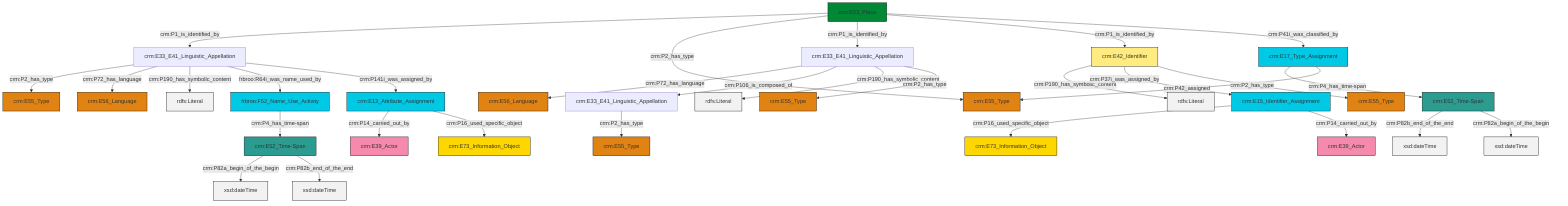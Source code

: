 graph TD
classDef Literal fill:#f2f2f2,stroke:#000000;
classDef CRM_Entity fill:#FFFFFF,stroke:#000000;
classDef Temporal_Entity fill:#00C9E6, stroke:#000000;
classDef Type fill:#E18312, stroke:#000000;
classDef Time-Span fill:#2C9C91, stroke:#000000;
classDef Appellation fill:#FFEB7F, stroke:#000000;
classDef Place fill:#008836, stroke:#000000;
classDef Persistent_Item fill:#B266B2, stroke:#000000;
classDef Conceptual_Object fill:#FFD700, stroke:#000000;
classDef Physical_Thing fill:#D2B48C, stroke:#000000;
classDef Actor fill:#f58aad, stroke:#000000;
classDef PC_Classes fill:#4ce600, stroke:#000000;
classDef Multi fill:#cccccc,stroke:#000000;

0["crm:E33_E41_Linguistic_Appellation"]:::Default -->|crm:P72_has_language| 1["crm:E56_Language"]:::Type
4["crm:E13_Attribute_Assignment"]:::Temporal_Entity -->|crm:P14_carried_out_by| 5["crm:E39_Actor"]:::Actor
6["crm:E42_Identifier"]:::Appellation -->|crm:P190_has_symbolic_content| 7[rdfs:Literal]:::Literal
12["crm:E33_E41_Linguistic_Appellation"]:::Default -->|crm:P2_has_type| 13["crm:E55_Type"]:::Type
14["crm:E53_Place"]:::Place -->|crm:P1_is_identified_by| 12["crm:E33_E41_Linguistic_Appellation"]:::Default
15["frbroo:F52_Name_Use_Activity"]:::Temporal_Entity -->|crm:P4_has_time-span| 8["crm:E52_Time-Span"]:::Time-Span
16["crm:E17_Type_Assignment"]:::Temporal_Entity -->|crm:P4_has_time-span| 10["crm:E52_Time-Span"]:::Time-Span
10["crm:E52_Time-Span"]:::Time-Span -->|crm:P82b_end_of_the_end| 17[xsd:dateTime]:::Literal
12["crm:E33_E41_Linguistic_Appellation"]:::Default -->|crm:P72_has_language| 20["crm:E56_Language"]:::Type
8["crm:E52_Time-Span"]:::Time-Span -->|crm:P82a_begin_of_the_begin| 21[xsd:dateTime]:::Literal
0["crm:E33_E41_Linguistic_Appellation"]:::Default -->|crm:P106_is_composed_of| 24["crm:E33_E41_Linguistic_Appellation"]:::Default
24["crm:E33_E41_Linguistic_Appellation"]:::Default -->|crm:P2_has_type| 25["crm:E55_Type"]:::Type
4["crm:E13_Attribute_Assignment"]:::Temporal_Entity -->|crm:P16_used_specific_object| 26["crm:E73_Information_Object"]:::Conceptual_Object
12["crm:E33_E41_Linguistic_Appellation"]:::Default -->|crm:P190_has_symbolic_content| 30[rdfs:Literal]:::Literal
12["crm:E33_E41_Linguistic_Appellation"]:::Default -->|frbroo:R64i_was_name_used_by| 15["frbroo:F52_Name_Use_Activity"]:::Temporal_Entity
0["crm:E33_E41_Linguistic_Appellation"]:::Default -->|crm:P190_has_symbolic_content| 31[rdfs:Literal]:::Literal
10["crm:E52_Time-Span"]:::Time-Span -->|crm:P82a_begin_of_the_begin| 34[xsd:dateTime]:::Literal
8["crm:E52_Time-Span"]:::Time-Span -->|crm:P82b_end_of_the_end| 37[xsd:dateTime]:::Literal
14["crm:E53_Place"]:::Place -->|crm:P2_has_type| 38["crm:E55_Type"]:::Type
14["crm:E53_Place"]:::Place -->|crm:P1_is_identified_by| 0["crm:E33_E41_Linguistic_Appellation"]:::Default
14["crm:E53_Place"]:::Place -->|crm:P1_is_identified_by| 6["crm:E42_Identifier"]:::Appellation
14["crm:E53_Place"]:::Place -->|crm:P41i_was_classified_by| 16["crm:E17_Type_Assignment"]:::Temporal_Entity
35["crm:E15_Identifier_Assignment"]:::Temporal_Entity -->|crm:P16_used_specific_object| 22["crm:E73_Information_Object"]:::Conceptual_Object
35["crm:E15_Identifier_Assignment"]:::Temporal_Entity -->|crm:P14_carried_out_by| 2["crm:E39_Actor"]:::Actor
6["crm:E42_Identifier"]:::Appellation -->|crm:P37i_was_assigned_by| 35["crm:E15_Identifier_Assignment"]:::Temporal_Entity
6["crm:E42_Identifier"]:::Appellation -->|crm:P2_has_type| 18["crm:E55_Type"]:::Type
0["crm:E33_E41_Linguistic_Appellation"]:::Default -->|crm:P2_has_type| 43["crm:E55_Type"]:::Type
16["crm:E17_Type_Assignment"]:::Temporal_Entity -->|crm:P42_assigned| 38["crm:E55_Type"]:::Type
12["crm:E33_E41_Linguistic_Appellation"]:::Default -->|crm:P141i_was_assigned_by| 4["crm:E13_Attribute_Assignment"]:::Temporal_Entity
